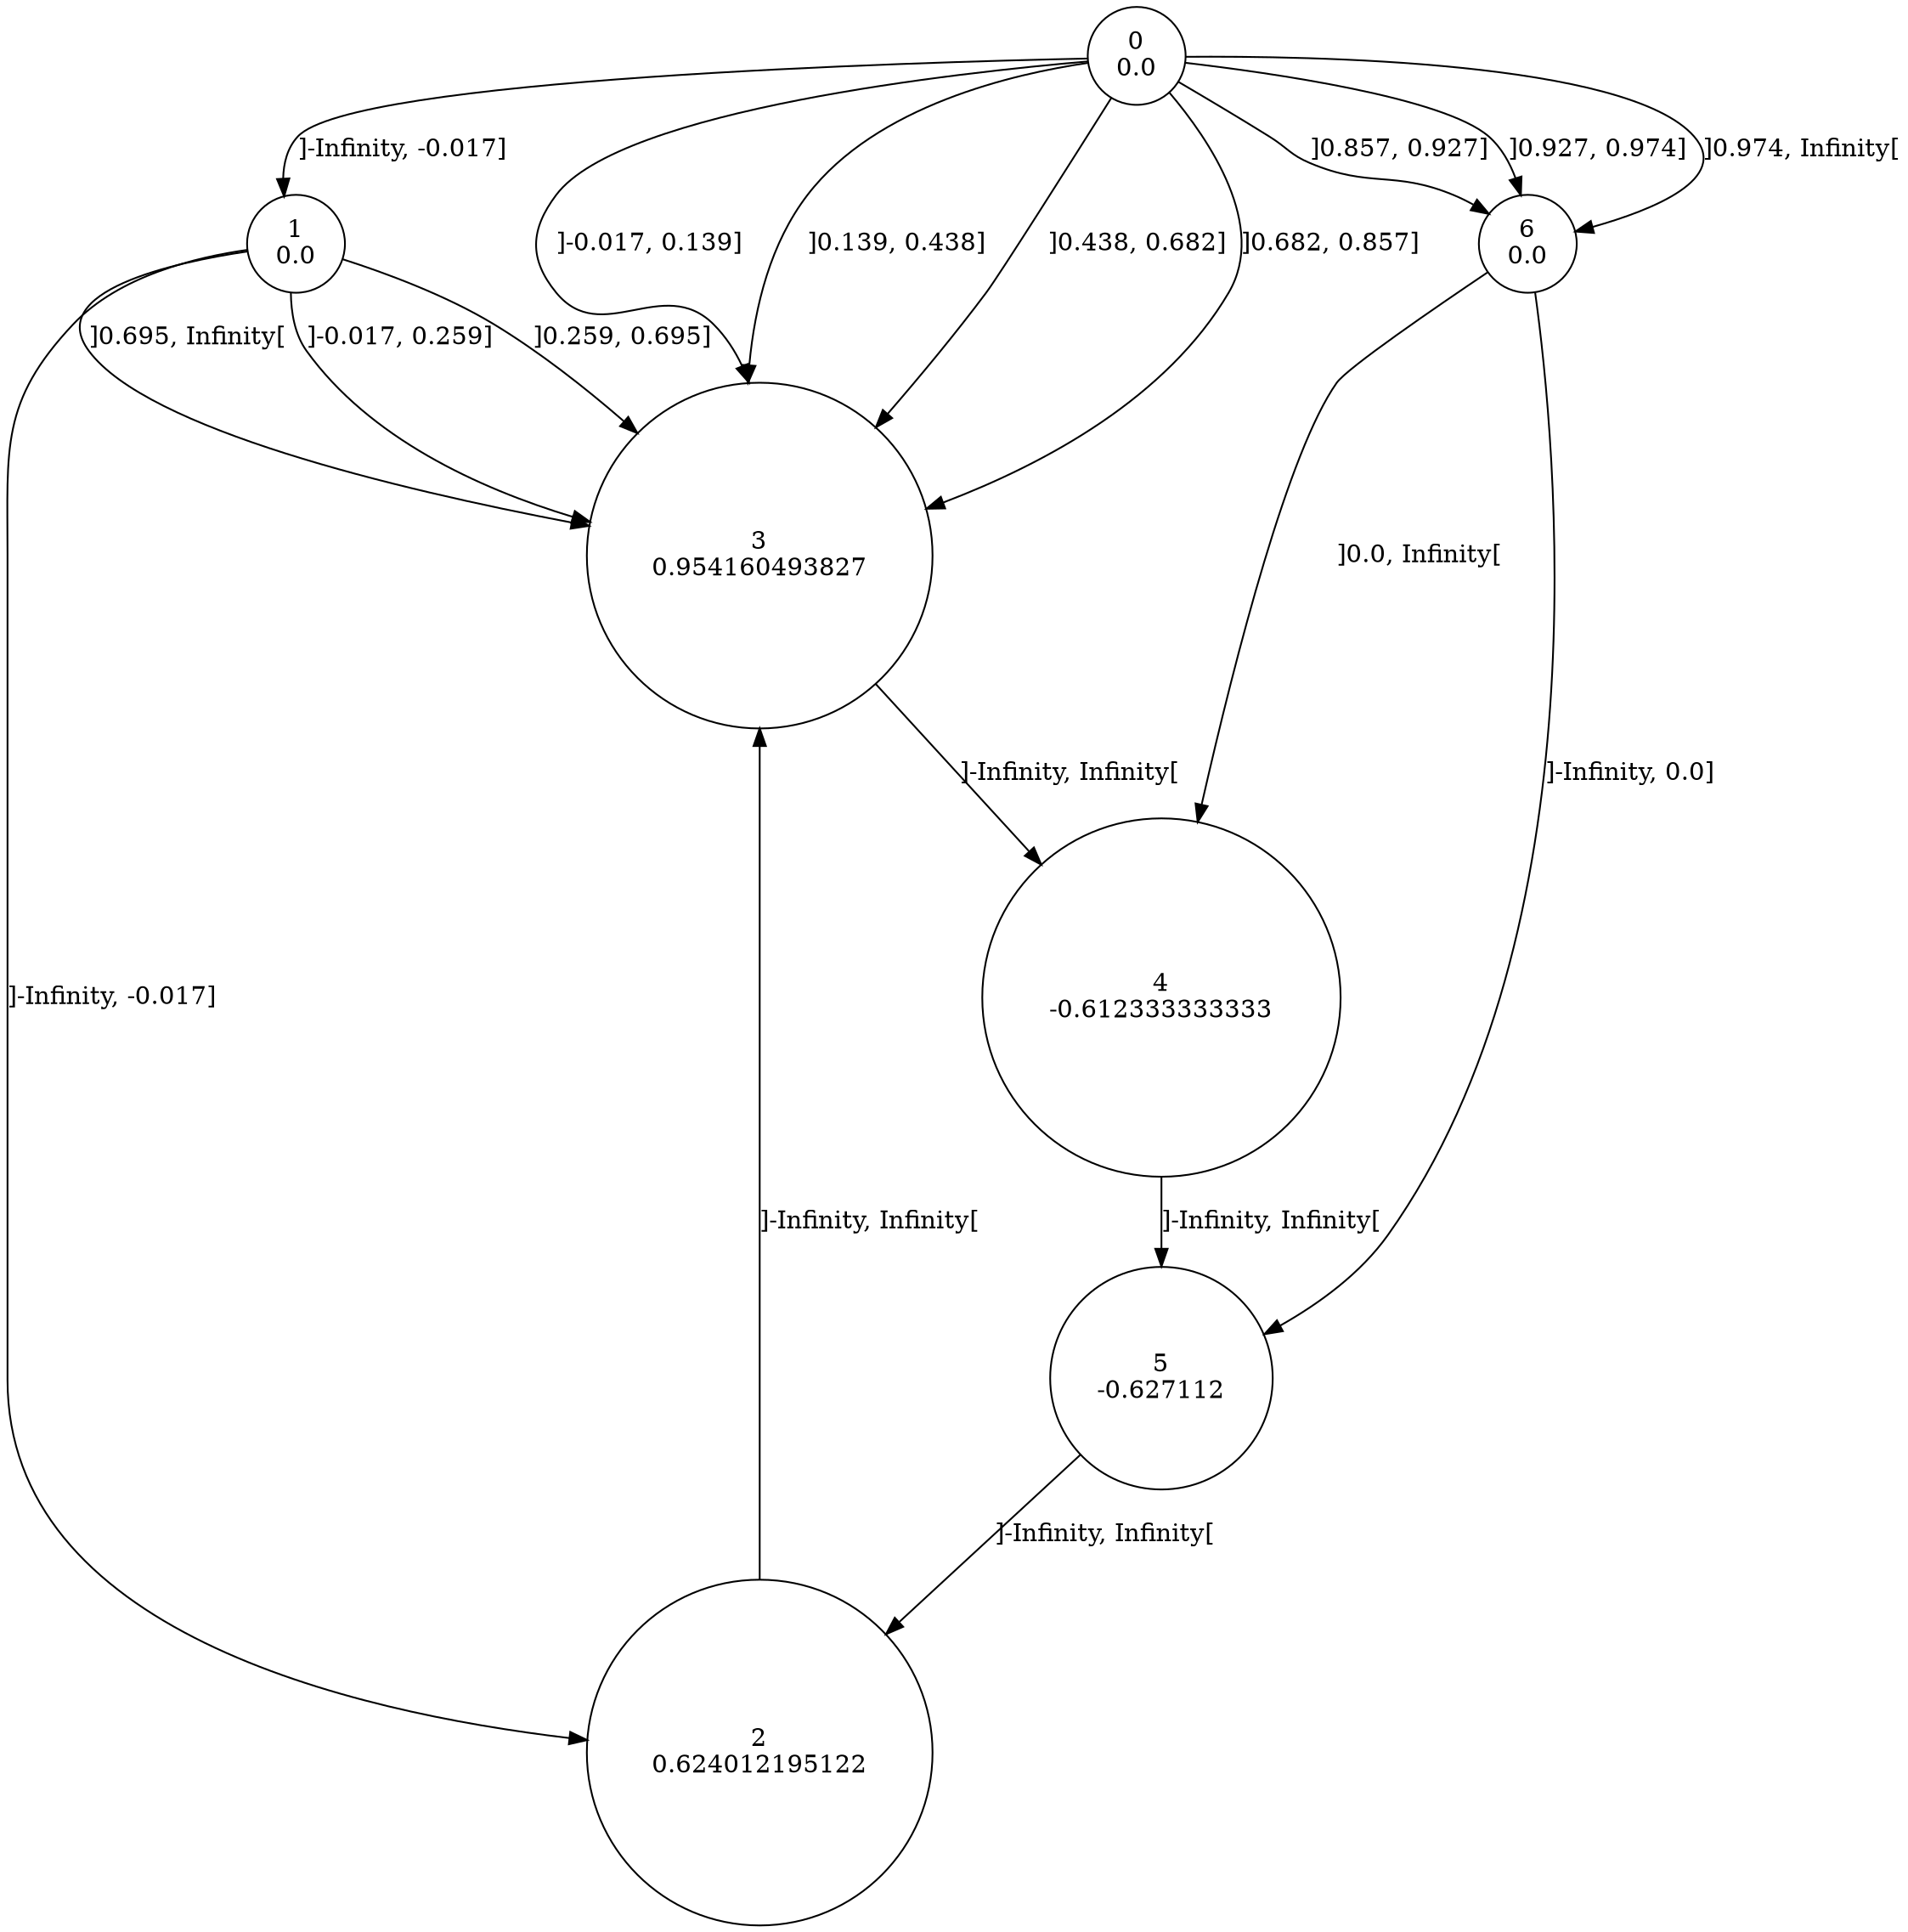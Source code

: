 digraph a {
0 [shape=circle, label="0\n0.0"];
	0 -> 1 [label="]-Infinity, -0.017]"];
	0 -> 3 [label="]-0.017, 0.139]"];
	0 -> 3 [label="]0.139, 0.438]"];
	0 -> 3 [label="]0.438, 0.682]"];
	0 -> 3 [label="]0.682, 0.857]"];
	0 -> 6 [label="]0.857, 0.927]"];
	0 -> 6 [label="]0.927, 0.974]"];
	0 -> 6 [label="]0.974, Infinity["];
1 [shape=circle, label="1\n0.0"];
	1 -> 2 [label="]-Infinity, -0.017]"];
	1 -> 3 [label="]-0.017, 0.259]"];
	1 -> 3 [label="]0.259, 0.695]"];
	1 -> 3 [label="]0.695, Infinity["];
2 [shape=circle, label="2\n0.624012195122"];
	2 -> 3 [label="]-Infinity, Infinity["];
3 [shape=circle, label="3\n0.954160493827"];
	3 -> 4 [label="]-Infinity, Infinity["];
4 [shape=circle, label="4\n-0.612333333333"];
	4 -> 5 [label="]-Infinity, Infinity["];
5 [shape=circle, label="5\n-0.627112"];
	5 -> 2 [label="]-Infinity, Infinity["];
6 [shape=circle, label="6\n0.0"];
	6 -> 5 [label="]-Infinity, 0.0]"];
	6 -> 4 [label="]0.0, Infinity["];
}